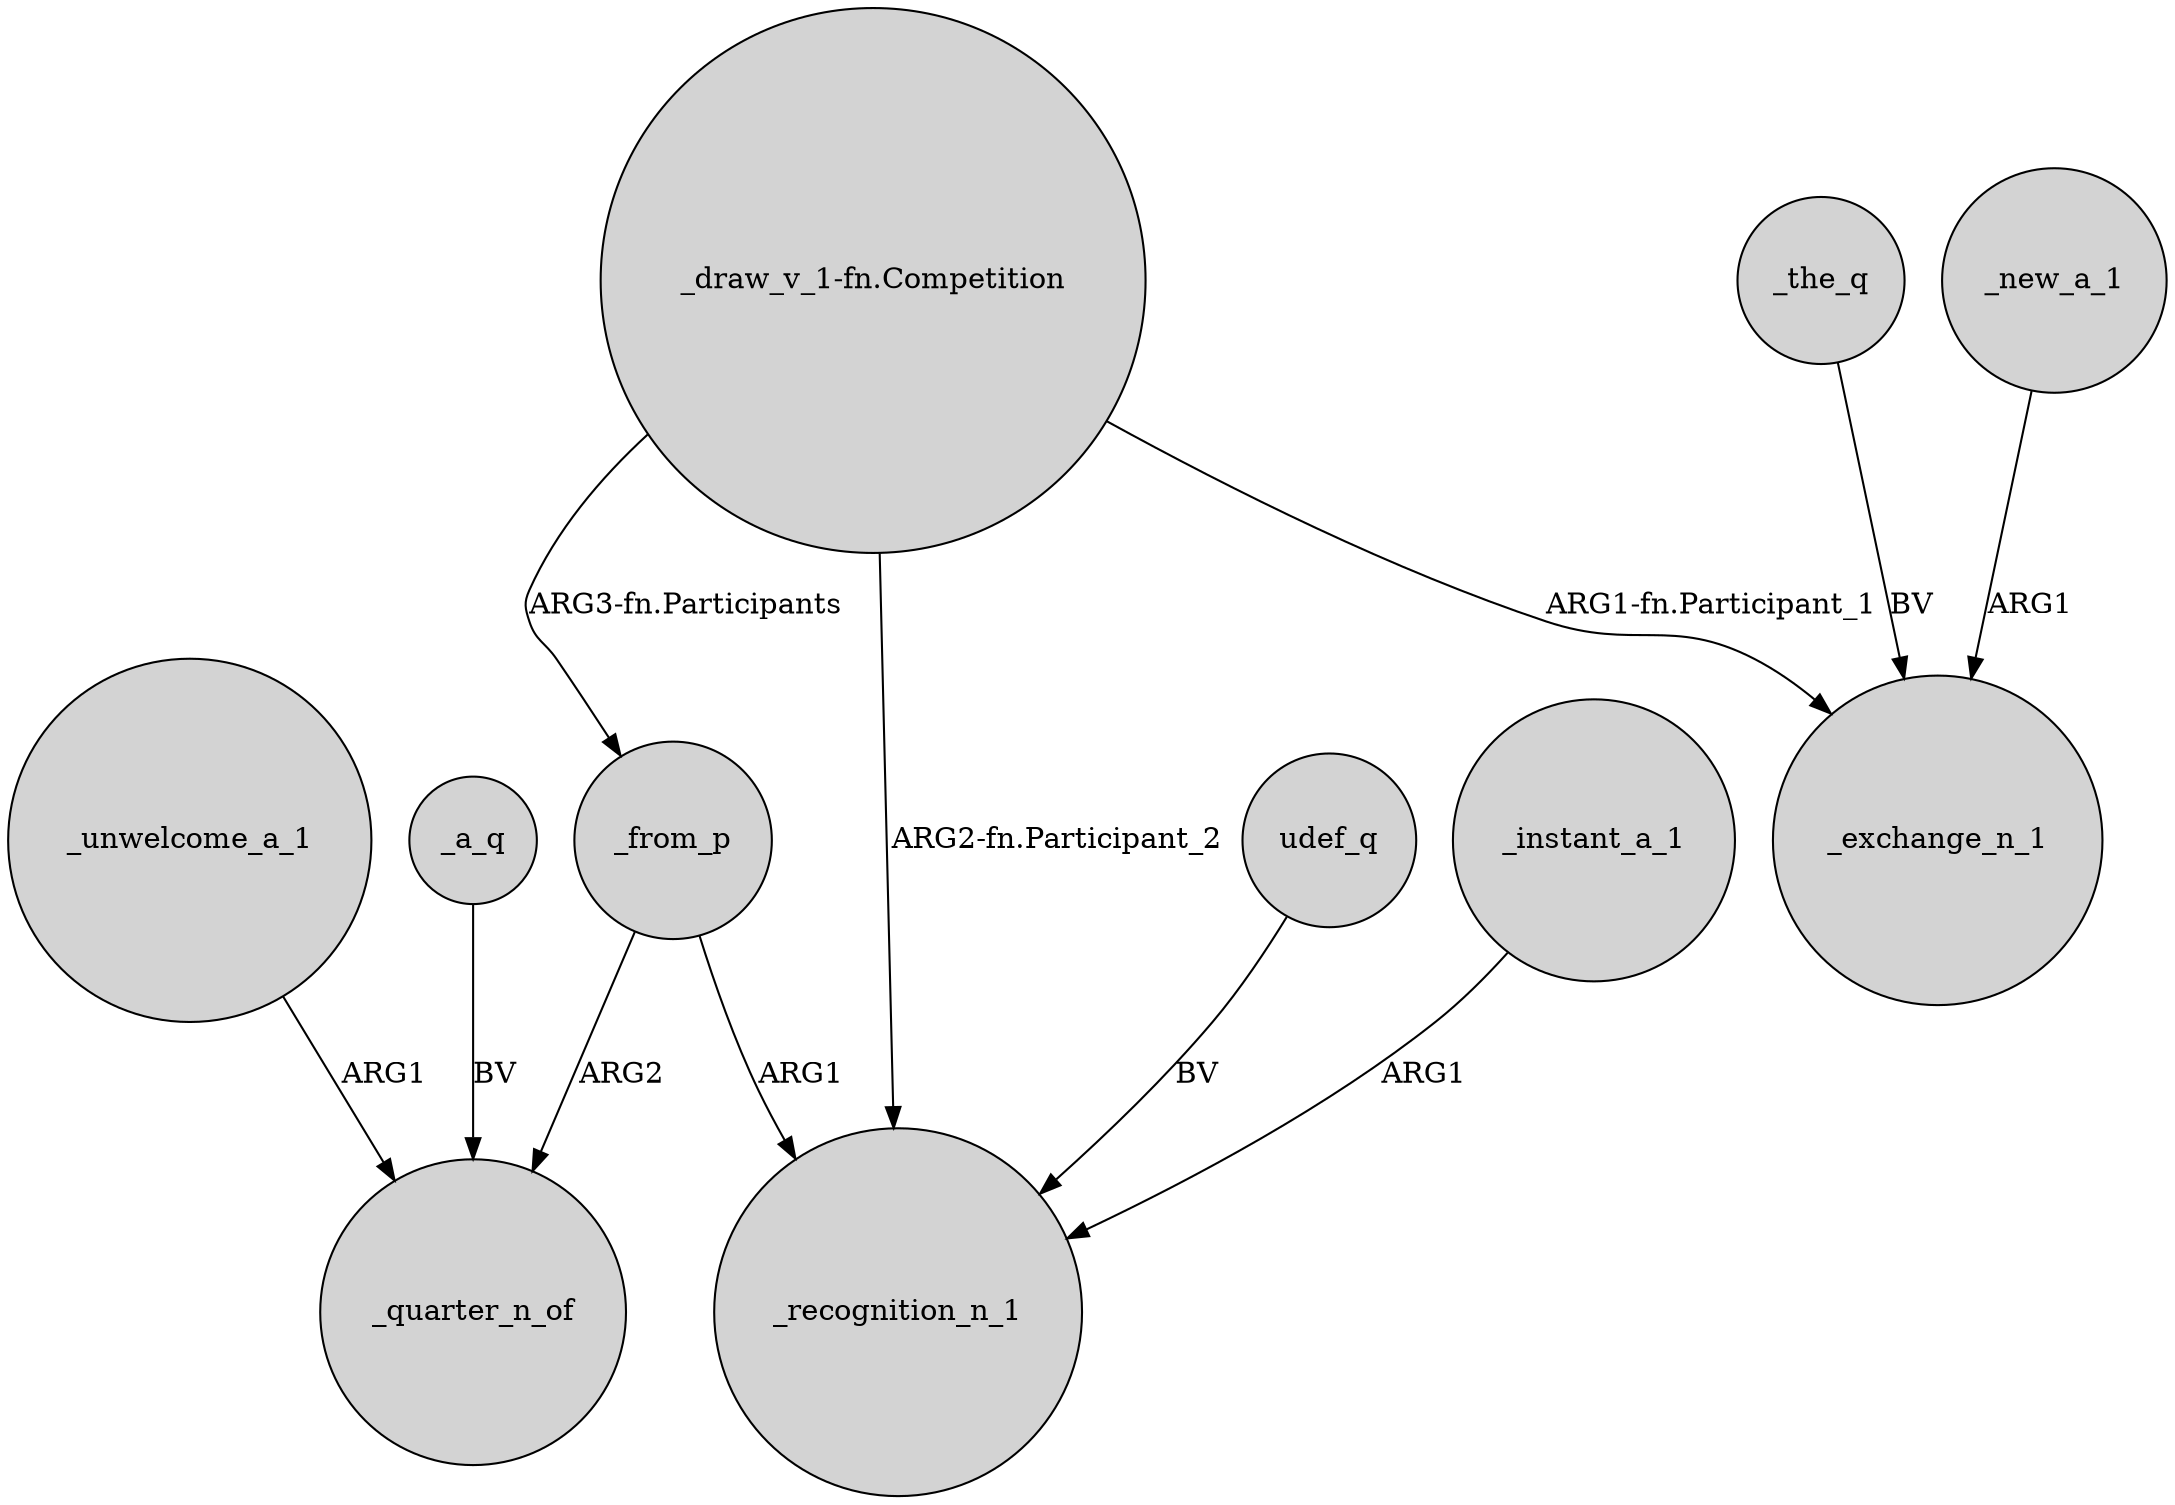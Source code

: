 digraph {
	node [shape=circle style=filled]
	_unwelcome_a_1 -> _quarter_n_of [label=ARG1]
	_a_q -> _quarter_n_of [label=BV]
	"_draw_v_1-fn.Competition" -> _exchange_n_1 [label="ARG1-fn.Participant_1"]
	"_draw_v_1-fn.Competition" -> _recognition_n_1 [label="ARG2-fn.Participant_2"]
	udef_q -> _recognition_n_1 [label=BV]
	_the_q -> _exchange_n_1 [label=BV]
	_new_a_1 -> _exchange_n_1 [label=ARG1]
	_instant_a_1 -> _recognition_n_1 [label=ARG1]
	"_draw_v_1-fn.Competition" -> _from_p [label="ARG3-fn.Participants"]
	_from_p -> _quarter_n_of [label=ARG2]
	_from_p -> _recognition_n_1 [label=ARG1]
}
